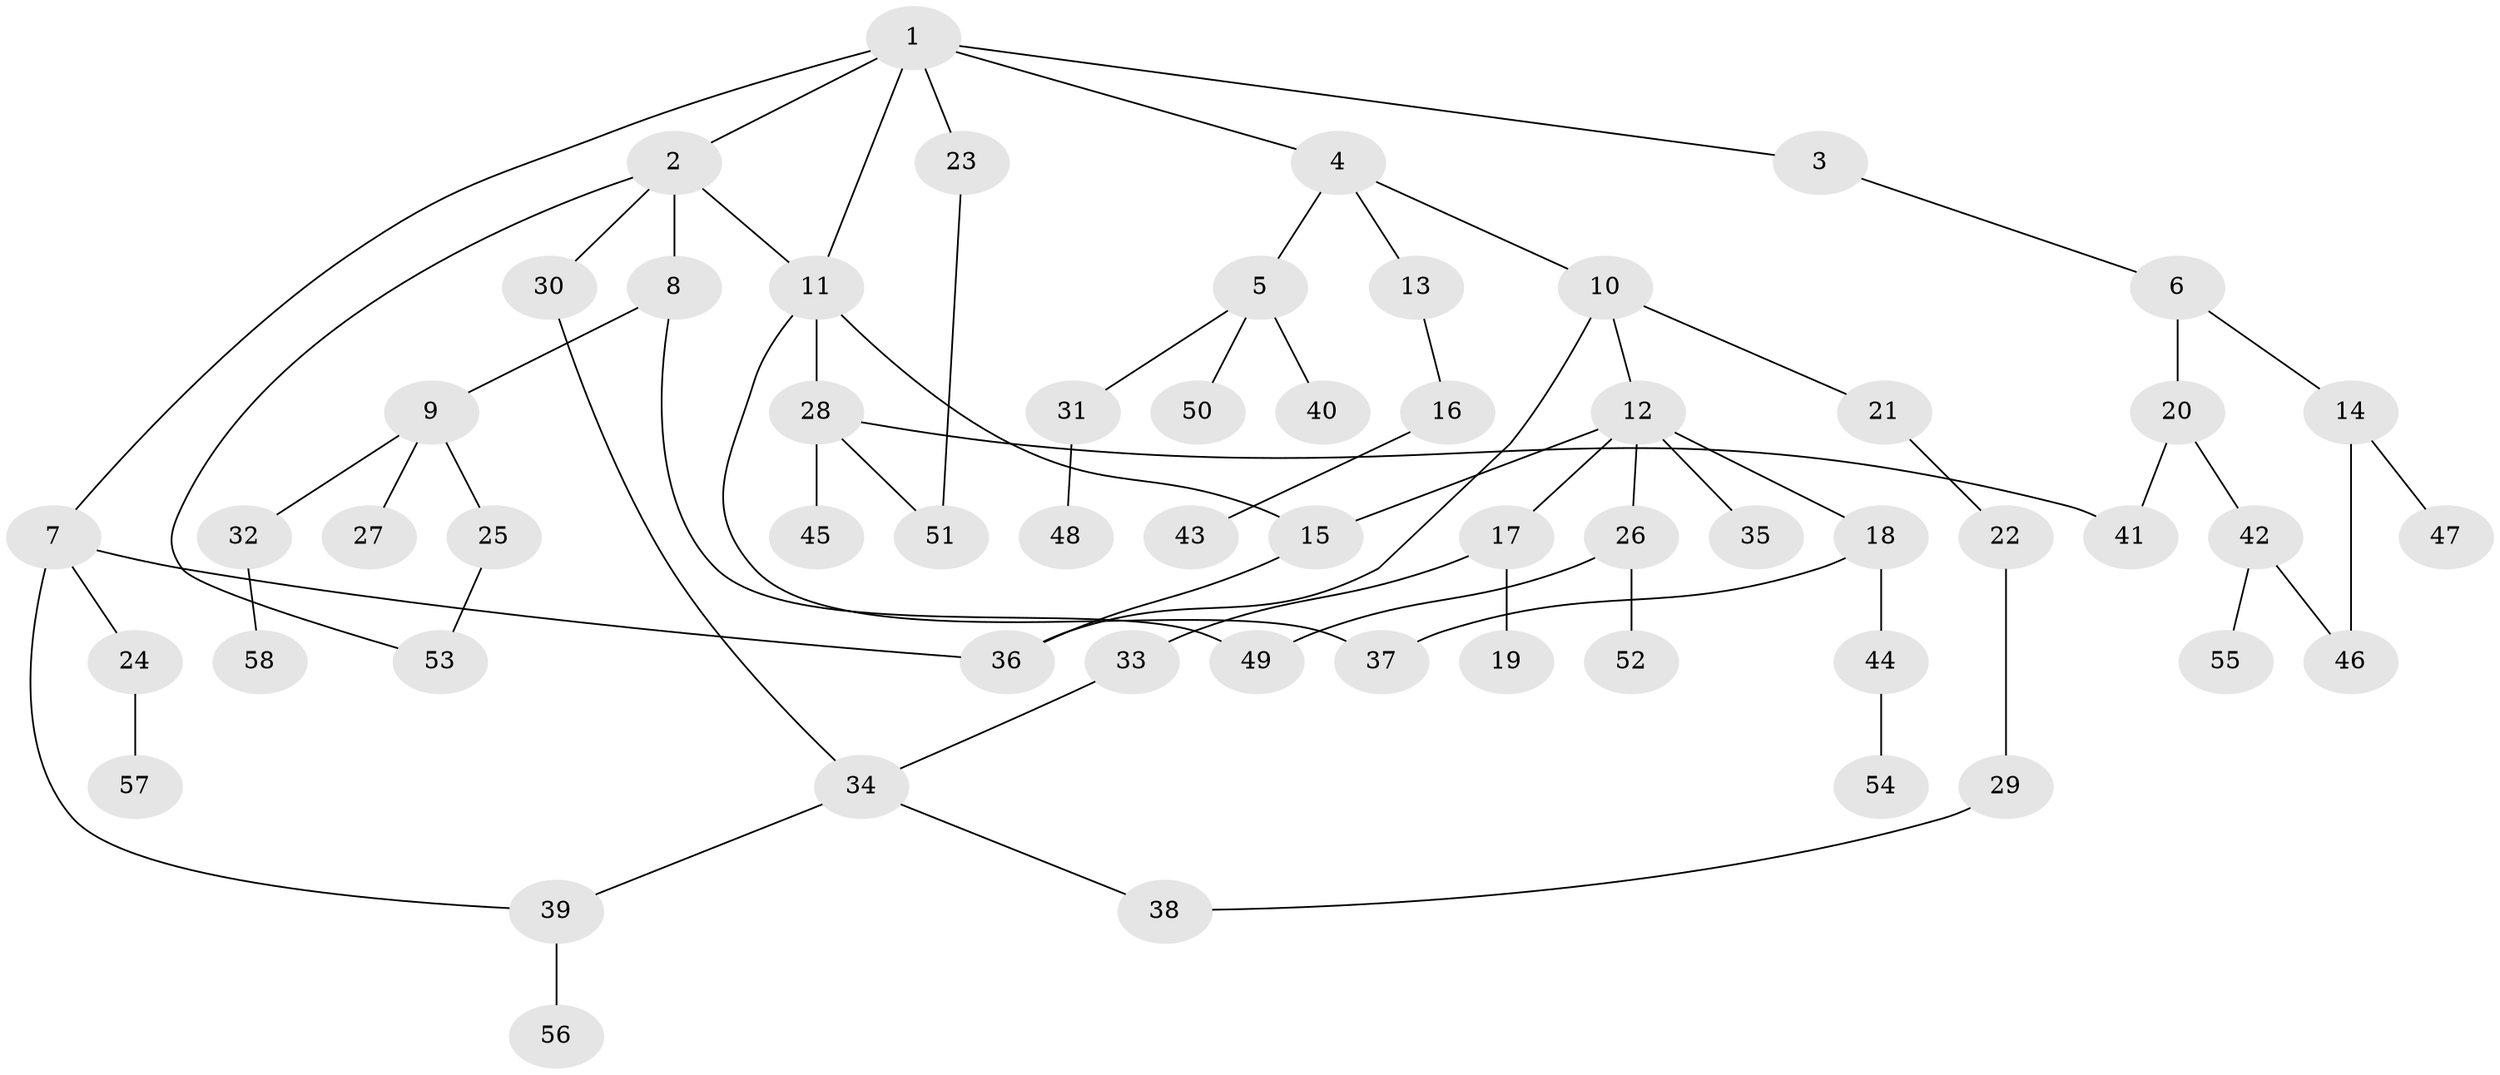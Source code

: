 // coarse degree distribution, {4: 0.16666666666666666, 2: 0.375, 6: 0.041666666666666664, 5: 0.08333333333333333, 3: 0.08333333333333333, 1: 0.25}
// Generated by graph-tools (version 1.1) at 2025/36/03/04/25 23:36:00]
// undirected, 58 vertices, 70 edges
graph export_dot {
  node [color=gray90,style=filled];
  1;
  2;
  3;
  4;
  5;
  6;
  7;
  8;
  9;
  10;
  11;
  12;
  13;
  14;
  15;
  16;
  17;
  18;
  19;
  20;
  21;
  22;
  23;
  24;
  25;
  26;
  27;
  28;
  29;
  30;
  31;
  32;
  33;
  34;
  35;
  36;
  37;
  38;
  39;
  40;
  41;
  42;
  43;
  44;
  45;
  46;
  47;
  48;
  49;
  50;
  51;
  52;
  53;
  54;
  55;
  56;
  57;
  58;
  1 -- 2;
  1 -- 3;
  1 -- 4;
  1 -- 7;
  1 -- 11;
  1 -- 23;
  2 -- 8;
  2 -- 30;
  2 -- 11;
  2 -- 53;
  3 -- 6;
  4 -- 5;
  4 -- 10;
  4 -- 13;
  5 -- 31;
  5 -- 40;
  5 -- 50;
  6 -- 14;
  6 -- 20;
  7 -- 24;
  7 -- 39;
  7 -- 36;
  8 -- 9;
  8 -- 49;
  9 -- 25;
  9 -- 27;
  9 -- 32;
  10 -- 12;
  10 -- 21;
  10 -- 36;
  11 -- 15;
  11 -- 28;
  11 -- 37;
  12 -- 17;
  12 -- 18;
  12 -- 26;
  12 -- 35;
  12 -- 15;
  13 -- 16;
  14 -- 47;
  14 -- 46;
  15 -- 36;
  16 -- 43;
  17 -- 19;
  17 -- 33;
  18 -- 37;
  18 -- 44;
  20 -- 41;
  20 -- 42;
  21 -- 22;
  22 -- 29;
  23 -- 51;
  24 -- 57;
  25 -- 53;
  26 -- 49;
  26 -- 52;
  28 -- 45;
  28 -- 41;
  28 -- 51;
  29 -- 38;
  30 -- 34;
  31 -- 48;
  32 -- 58;
  33 -- 34;
  34 -- 39;
  34 -- 38;
  39 -- 56;
  42 -- 46;
  42 -- 55;
  44 -- 54;
}
